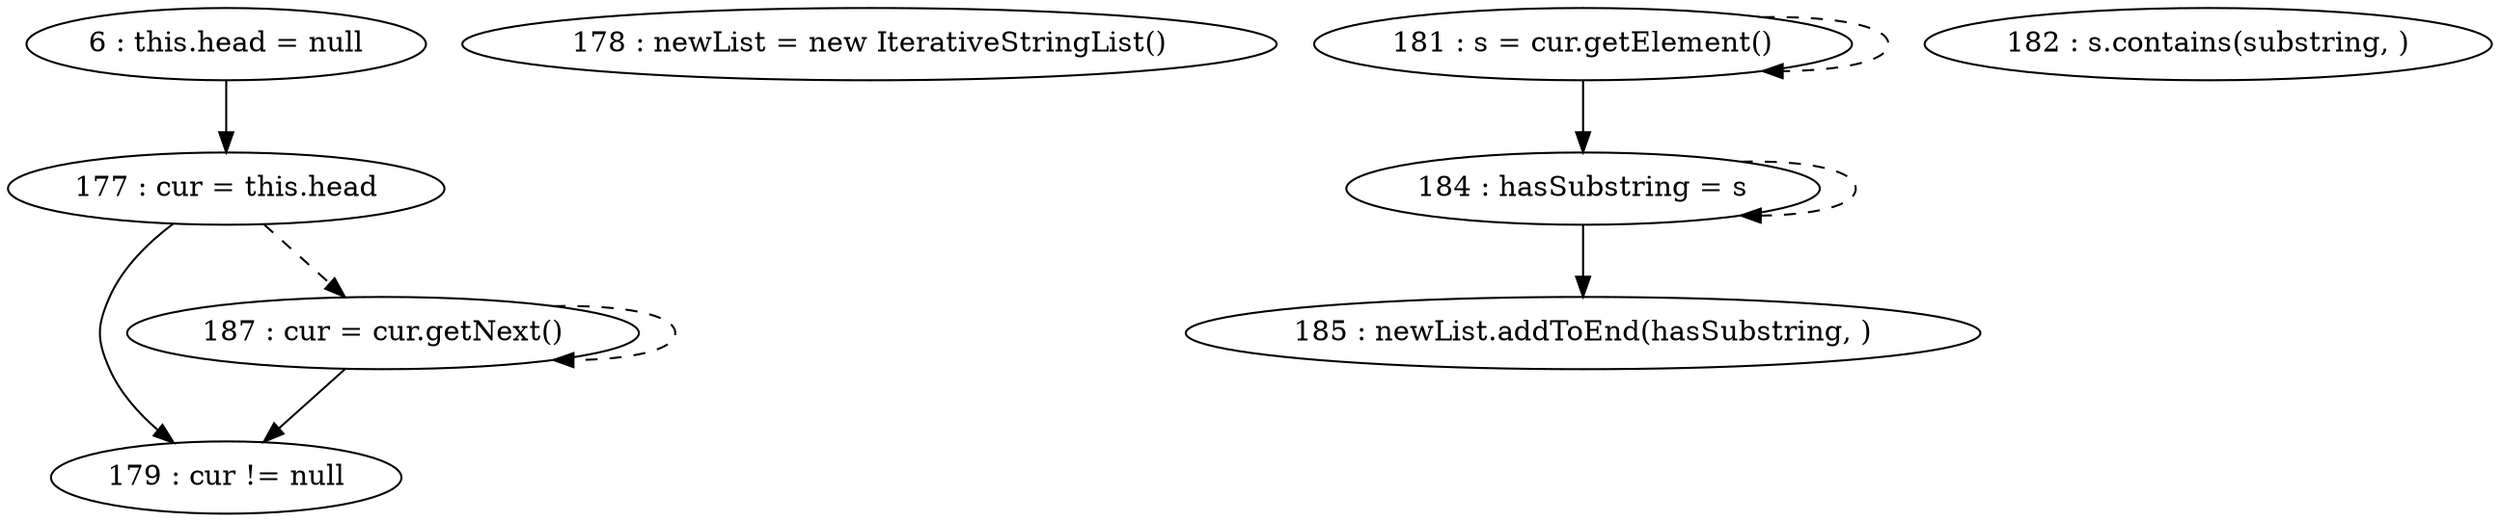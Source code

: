 digraph G {
"6 : this.head = null"
"6 : this.head = null" -> "177 : cur = this.head"
"177 : cur = this.head"
"177 : cur = this.head" -> "179 : cur != null"
"177 : cur = this.head" -> "187 : cur = cur.getNext()" [style=dashed]
"178 : newList = new IterativeStringList()"
"179 : cur != null"
"181 : s = cur.getElement()"
"181 : s = cur.getElement()" -> "184 : hasSubstring = s"
"181 : s = cur.getElement()" -> "181 : s = cur.getElement()" [style=dashed]
"182 : s.contains(substring, )"
"184 : hasSubstring = s"
"184 : hasSubstring = s" -> "185 : newList.addToEnd(hasSubstring, )"
"184 : hasSubstring = s" -> "184 : hasSubstring = s" [style=dashed]
"185 : newList.addToEnd(hasSubstring, )"
"187 : cur = cur.getNext()"
"187 : cur = cur.getNext()" -> "179 : cur != null"
"187 : cur = cur.getNext()" -> "187 : cur = cur.getNext()" [style=dashed]
"179 : cur != null"
}